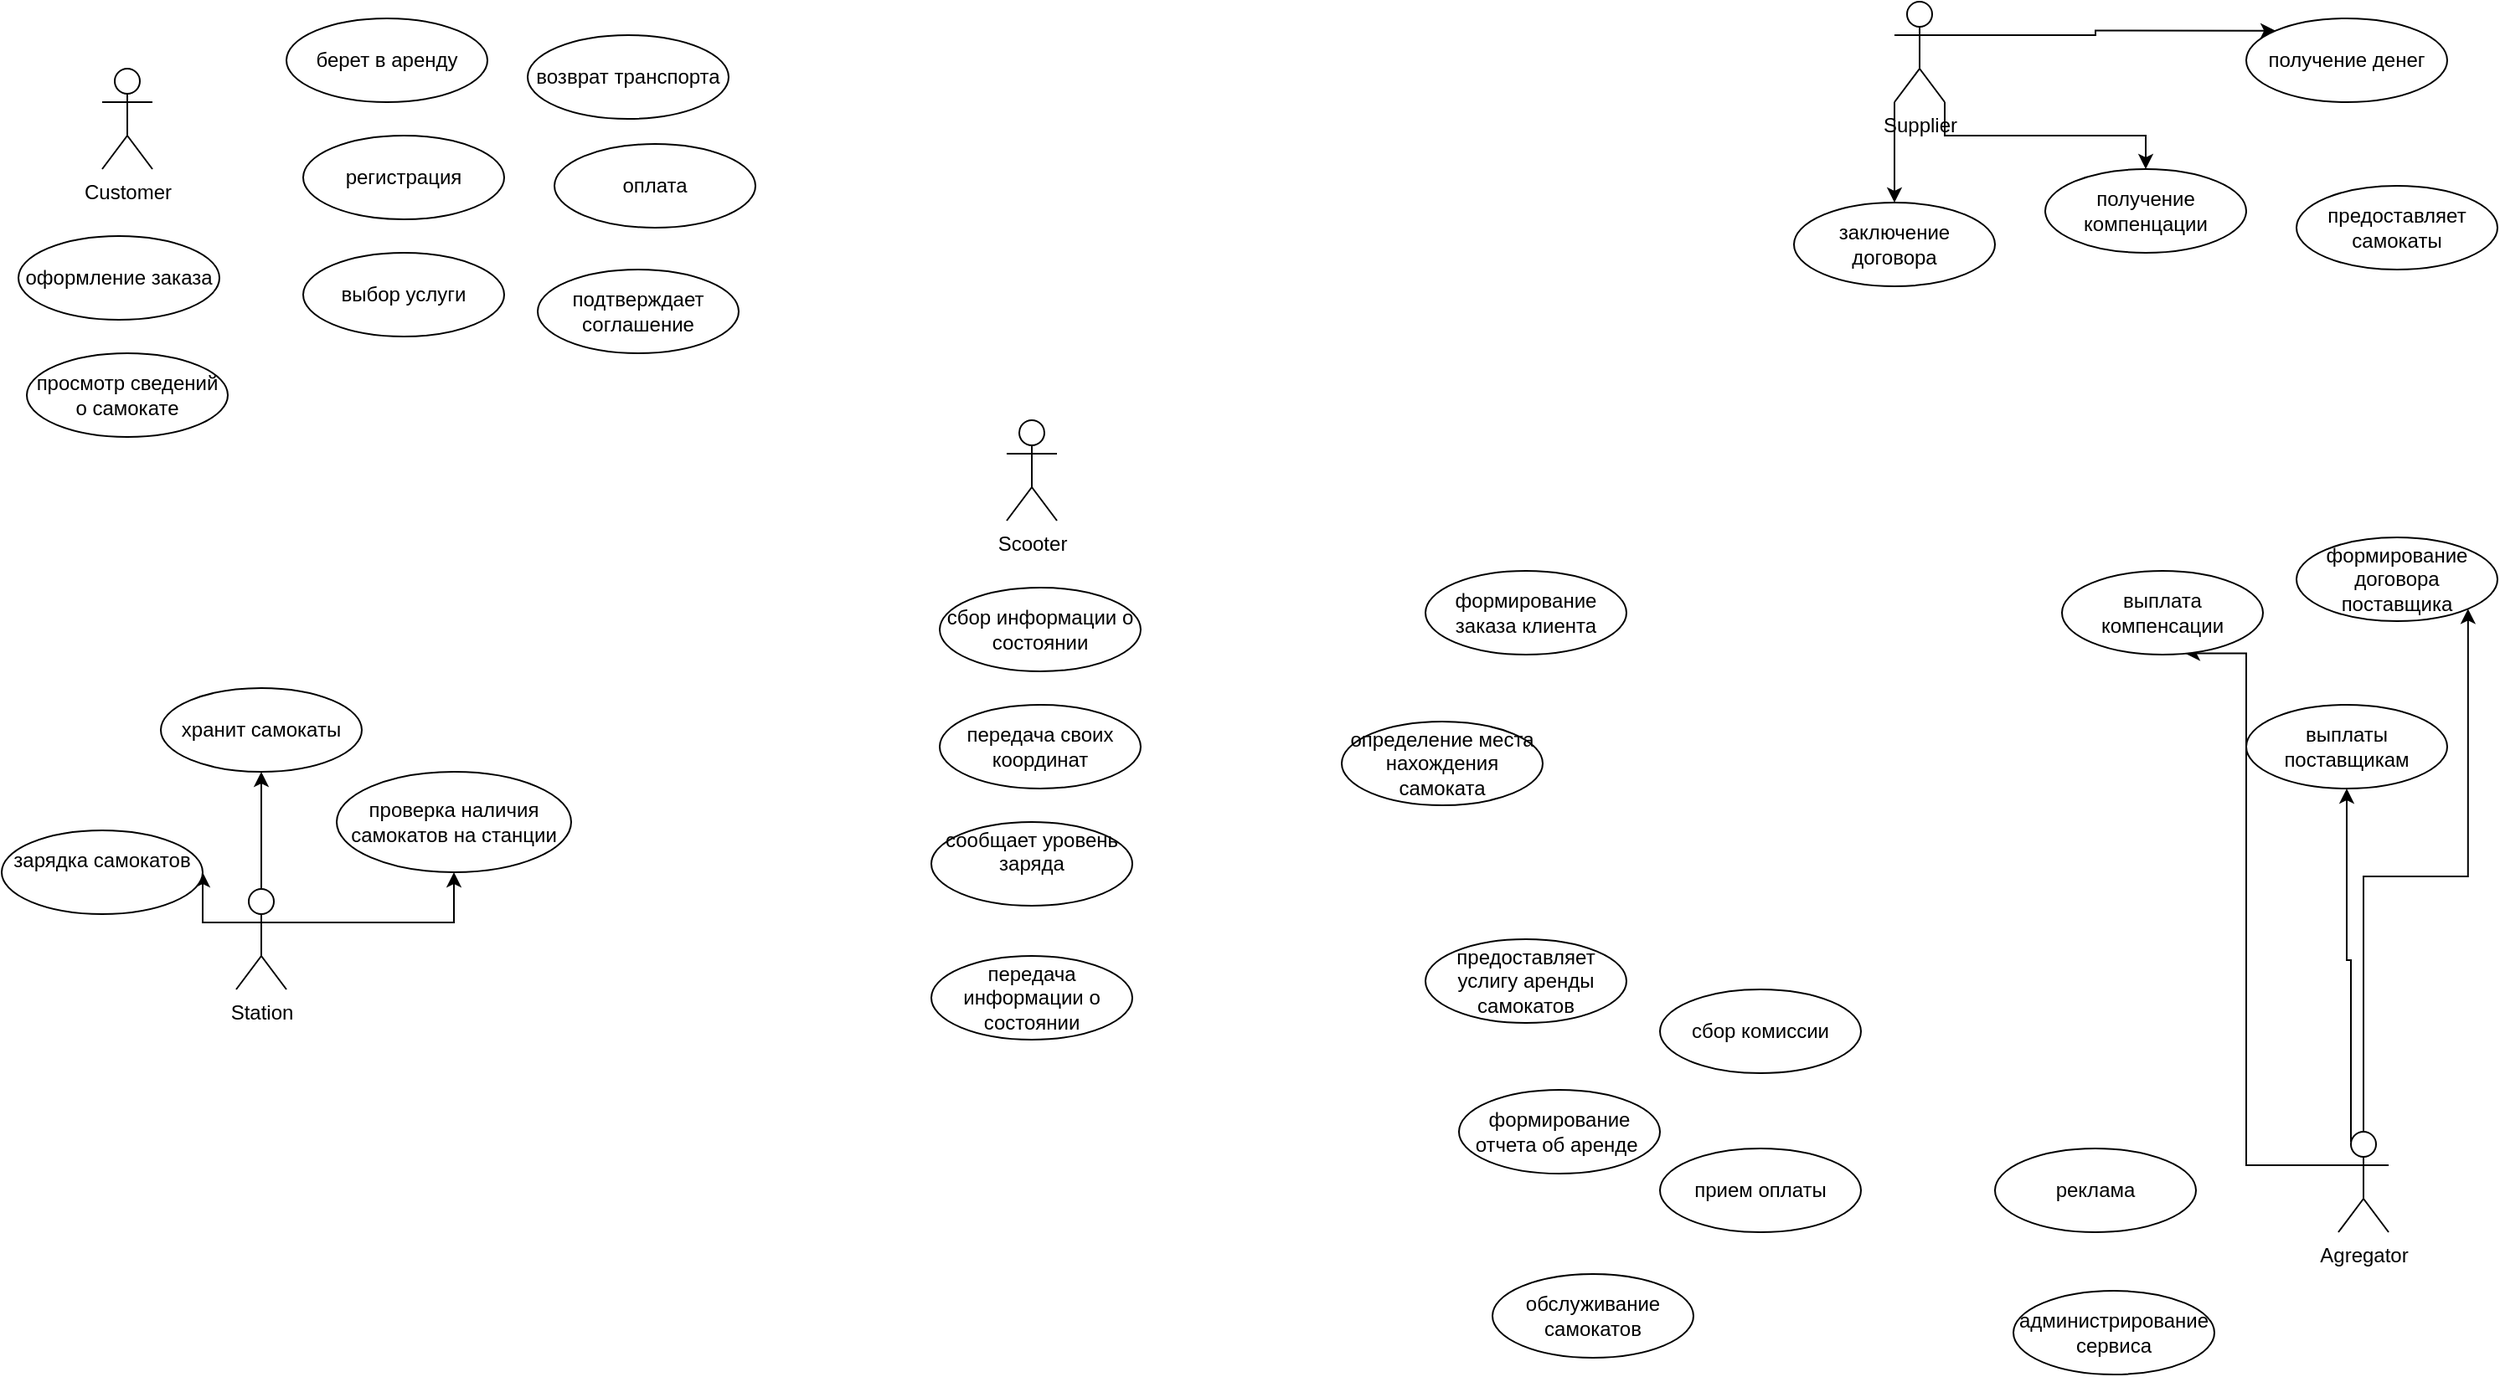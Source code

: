 <mxfile version="15.7.3" type="github">
  <diagram id="Ch4oeuyyo9xlVhsUVESK" name="Page-1">
    <mxGraphModel dx="1673" dy="896" grid="1" gridSize="10" guides="1" tooltips="1" connect="1" arrows="1" fold="1" page="1" pageScale="1" pageWidth="827" pageHeight="1169" math="0" shadow="0">
      <root>
        <mxCell id="0" />
        <mxCell id="1" parent="0" />
        <mxCell id="2kZPS_x7IQmcdGVoXef9-51" style="edgeStyle=orthogonalEdgeStyle;rounded=0;orthogonalLoop=1;jettySize=auto;html=1;exitX=0;exitY=0.333;exitDx=0;exitDy=0;exitPerimeter=0;entryX=0.612;entryY=0.986;entryDx=0;entryDy=0;entryPerimeter=0;" edge="1" parent="1" source="2kZPS_x7IQmcdGVoXef9-1" target="2kZPS_x7IQmcdGVoXef9-41">
          <mxGeometry relative="1" as="geometry">
            <Array as="points">
              <mxPoint x="1380" y="705" />
              <mxPoint x="1380" y="399" />
            </Array>
          </mxGeometry>
        </mxCell>
        <mxCell id="2kZPS_x7IQmcdGVoXef9-52" style="edgeStyle=orthogonalEdgeStyle;rounded=0;orthogonalLoop=1;jettySize=auto;html=1;exitX=0.25;exitY=0.1;exitDx=0;exitDy=0;exitPerimeter=0;" edge="1" parent="1" source="2kZPS_x7IQmcdGVoXef9-1" target="2kZPS_x7IQmcdGVoXef9-38">
          <mxGeometry relative="1" as="geometry" />
        </mxCell>
        <mxCell id="2kZPS_x7IQmcdGVoXef9-53" style="edgeStyle=orthogonalEdgeStyle;rounded=0;orthogonalLoop=1;jettySize=auto;html=1;exitX=0.5;exitY=0;exitDx=0;exitDy=0;exitPerimeter=0;entryX=1;entryY=1;entryDx=0;entryDy=0;" edge="1" parent="1" source="2kZPS_x7IQmcdGVoXef9-1" target="2kZPS_x7IQmcdGVoXef9-44">
          <mxGeometry relative="1" as="geometry" />
        </mxCell>
        <mxCell id="2kZPS_x7IQmcdGVoXef9-1" value="Agregator" style="shape=umlActor;verticalLabelPosition=bottom;verticalAlign=top;html=1;outlineConnect=0;" vertex="1" parent="1">
          <mxGeometry x="1435" y="685" width="30" height="60" as="geometry" />
        </mxCell>
        <mxCell id="2kZPS_x7IQmcdGVoXef9-47" style="edgeStyle=orthogonalEdgeStyle;rounded=0;orthogonalLoop=1;jettySize=auto;html=1;exitX=0;exitY=1;exitDx=0;exitDy=0;exitPerimeter=0;" edge="1" parent="1" source="2kZPS_x7IQmcdGVoXef9-2" target="2kZPS_x7IQmcdGVoXef9-18">
          <mxGeometry relative="1" as="geometry" />
        </mxCell>
        <mxCell id="2kZPS_x7IQmcdGVoXef9-48" style="edgeStyle=orthogonalEdgeStyle;rounded=0;orthogonalLoop=1;jettySize=auto;html=1;exitX=1;exitY=1;exitDx=0;exitDy=0;exitPerimeter=0;" edge="1" parent="1" source="2kZPS_x7IQmcdGVoXef9-2" target="2kZPS_x7IQmcdGVoXef9-40">
          <mxGeometry relative="1" as="geometry" />
        </mxCell>
        <mxCell id="2kZPS_x7IQmcdGVoXef9-49" style="edgeStyle=orthogonalEdgeStyle;rounded=0;orthogonalLoop=1;jettySize=auto;html=1;exitX=1;exitY=0.333;exitDx=0;exitDy=0;exitPerimeter=0;entryX=0;entryY=0;entryDx=0;entryDy=0;" edge="1" parent="1" source="2kZPS_x7IQmcdGVoXef9-2" target="2kZPS_x7IQmcdGVoXef9-19">
          <mxGeometry relative="1" as="geometry" />
        </mxCell>
        <mxCell id="2kZPS_x7IQmcdGVoXef9-2" value="Supplier" style="shape=umlActor;verticalLabelPosition=bottom;verticalAlign=top;html=1;outlineConnect=0;" vertex="1" parent="1">
          <mxGeometry x="1170" y="10" width="30" height="60" as="geometry" />
        </mxCell>
        <mxCell id="2kZPS_x7IQmcdGVoXef9-3" value="Scooter" style="shape=umlActor;verticalLabelPosition=bottom;verticalAlign=top;html=1;outlineConnect=0;" vertex="1" parent="1">
          <mxGeometry x="640" y="260" width="30" height="60" as="geometry" />
        </mxCell>
        <mxCell id="2kZPS_x7IQmcdGVoXef9-4" value="Сustomer&lt;br&gt;" style="shape=umlActor;verticalLabelPosition=bottom;verticalAlign=top;html=1;outlineConnect=0;" vertex="1" parent="1">
          <mxGeometry x="100" y="50" width="30" height="60" as="geometry" />
        </mxCell>
        <mxCell id="2kZPS_x7IQmcdGVoXef9-54" style="edgeStyle=orthogonalEdgeStyle;rounded=0;orthogonalLoop=1;jettySize=auto;html=1;exitX=0;exitY=0.333;exitDx=0;exitDy=0;exitPerimeter=0;" edge="1" parent="1" source="2kZPS_x7IQmcdGVoXef9-5" target="2kZPS_x7IQmcdGVoXef9-32">
          <mxGeometry relative="1" as="geometry" />
        </mxCell>
        <mxCell id="2kZPS_x7IQmcdGVoXef9-55" style="edgeStyle=orthogonalEdgeStyle;rounded=0;orthogonalLoop=1;jettySize=auto;html=1;exitX=0.5;exitY=0;exitDx=0;exitDy=0;exitPerimeter=0;entryX=0.5;entryY=1;entryDx=0;entryDy=0;" edge="1" parent="1" source="2kZPS_x7IQmcdGVoXef9-5" target="2kZPS_x7IQmcdGVoXef9-27">
          <mxGeometry relative="1" as="geometry" />
        </mxCell>
        <mxCell id="2kZPS_x7IQmcdGVoXef9-56" style="edgeStyle=orthogonalEdgeStyle;rounded=0;orthogonalLoop=1;jettySize=auto;html=1;exitX=1;exitY=0.333;exitDx=0;exitDy=0;exitPerimeter=0;" edge="1" parent="1" source="2kZPS_x7IQmcdGVoXef9-5" target="2kZPS_x7IQmcdGVoXef9-33">
          <mxGeometry relative="1" as="geometry" />
        </mxCell>
        <mxCell id="2kZPS_x7IQmcdGVoXef9-5" value="Station" style="shape=umlActor;verticalLabelPosition=bottom;verticalAlign=top;html=1;outlineConnect=0;" vertex="1" parent="1">
          <mxGeometry x="180" y="540" width="30" height="60" as="geometry" />
        </mxCell>
        <mxCell id="2kZPS_x7IQmcdGVoXef9-12" value="берет в аренду" style="ellipse;whiteSpace=wrap;html=1;" vertex="1" parent="1">
          <mxGeometry x="210" y="20" width="120" height="50" as="geometry" />
        </mxCell>
        <mxCell id="2kZPS_x7IQmcdGVoXef9-13" value="возврат транспорта" style="ellipse;whiteSpace=wrap;html=1;" vertex="1" parent="1">
          <mxGeometry x="354" y="30" width="120" height="50" as="geometry" />
        </mxCell>
        <mxCell id="2kZPS_x7IQmcdGVoXef9-14" value="регистрация" style="ellipse;whiteSpace=wrap;html=1;" vertex="1" parent="1">
          <mxGeometry x="220" y="90" width="120" height="50" as="geometry" />
        </mxCell>
        <mxCell id="2kZPS_x7IQmcdGVoXef9-15" value="оплата&lt;br&gt;" style="ellipse;whiteSpace=wrap;html=1;" vertex="1" parent="1">
          <mxGeometry x="370" y="95" width="120" height="50" as="geometry" />
        </mxCell>
        <mxCell id="2kZPS_x7IQmcdGVoXef9-16" value="выбор услуги" style="ellipse;whiteSpace=wrap;html=1;" vertex="1" parent="1">
          <mxGeometry x="220" y="160" width="120" height="50" as="geometry" />
        </mxCell>
        <mxCell id="2kZPS_x7IQmcdGVoXef9-17" value="подтверждает соглашение" style="ellipse;whiteSpace=wrap;html=1;" vertex="1" parent="1">
          <mxGeometry x="360" y="170" width="120" height="50" as="geometry" />
        </mxCell>
        <mxCell id="2kZPS_x7IQmcdGVoXef9-18" value="заключение договора" style="ellipse;whiteSpace=wrap;html=1;" vertex="1" parent="1">
          <mxGeometry x="1110" y="130" width="120" height="50" as="geometry" />
        </mxCell>
        <mxCell id="2kZPS_x7IQmcdGVoXef9-19" value="получение денег" style="ellipse;whiteSpace=wrap;html=1;" vertex="1" parent="1">
          <mxGeometry x="1380" y="20" width="120" height="50" as="geometry" />
        </mxCell>
        <mxCell id="2kZPS_x7IQmcdGVoXef9-20" value="предоставляет самокаты" style="ellipse;whiteSpace=wrap;html=1;" vertex="1" parent="1">
          <mxGeometry x="1410" y="120" width="120" height="50" as="geometry" />
        </mxCell>
        <mxCell id="2kZPS_x7IQmcdGVoXef9-21" value="предоставляет услигу аренды самокатов&lt;br&gt;" style="ellipse;whiteSpace=wrap;html=1;" vertex="1" parent="1">
          <mxGeometry x="890" y="570" width="120" height="50" as="geometry" />
        </mxCell>
        <mxCell id="2kZPS_x7IQmcdGVoXef9-22" value="сбор комиссии" style="ellipse;whiteSpace=wrap;html=1;" vertex="1" parent="1">
          <mxGeometry x="1030" y="600" width="120" height="50" as="geometry" />
        </mxCell>
        <mxCell id="2kZPS_x7IQmcdGVoXef9-23" value="реклама" style="ellipse;whiteSpace=wrap;html=1;" vertex="1" parent="1">
          <mxGeometry x="1230" y="695" width="120" height="50" as="geometry" />
        </mxCell>
        <mxCell id="2kZPS_x7IQmcdGVoXef9-24" value="администрирование сервиса" style="ellipse;whiteSpace=wrap;html=1;" vertex="1" parent="1">
          <mxGeometry x="1241" y="780" width="120" height="50" as="geometry" />
        </mxCell>
        <mxCell id="2kZPS_x7IQmcdGVoXef9-25" value="определение места нахождения самоката" style="ellipse;whiteSpace=wrap;html=1;" vertex="1" parent="1">
          <mxGeometry x="840" y="440" width="120" height="50" as="geometry" />
        </mxCell>
        <mxCell id="2kZPS_x7IQmcdGVoXef9-26" value="обслуживание самокатов&lt;br&gt;" style="ellipse;whiteSpace=wrap;html=1;" vertex="1" parent="1">
          <mxGeometry x="930" y="770" width="120" height="50" as="geometry" />
        </mxCell>
        <mxCell id="2kZPS_x7IQmcdGVoXef9-27" value="хранит самокаты&lt;br&gt;" style="ellipse;whiteSpace=wrap;html=1;" vertex="1" parent="1">
          <mxGeometry x="135" y="420" width="120" height="50" as="geometry" />
        </mxCell>
        <mxCell id="2kZPS_x7IQmcdGVoXef9-28" value="формирование отчета об аренде&amp;nbsp;" style="ellipse;whiteSpace=wrap;html=1;" vertex="1" parent="1">
          <mxGeometry x="910" y="660" width="120" height="50" as="geometry" />
        </mxCell>
        <mxCell id="2kZPS_x7IQmcdGVoXef9-29" value="формирование заказа клиента&lt;br&gt;" style="ellipse;whiteSpace=wrap;html=1;" vertex="1" parent="1">
          <mxGeometry x="890" y="350" width="120" height="50" as="geometry" />
        </mxCell>
        <mxCell id="2kZPS_x7IQmcdGVoXef9-31" value="оформление заказа" style="ellipse;whiteSpace=wrap;html=1;" vertex="1" parent="1">
          <mxGeometry x="50" y="150" width="120" height="50" as="geometry" />
        </mxCell>
        <mxCell id="2kZPS_x7IQmcdGVoXef9-32" value="зарядка самокатов&lt;br&gt;&lt;br&gt;" style="ellipse;whiteSpace=wrap;html=1;" vertex="1" parent="1">
          <mxGeometry x="40" y="505" width="120" height="50" as="geometry" />
        </mxCell>
        <mxCell id="2kZPS_x7IQmcdGVoXef9-33" value="проверка наличия самокатов на станции" style="ellipse;whiteSpace=wrap;html=1;" vertex="1" parent="1">
          <mxGeometry x="240" y="470" width="140" height="60" as="geometry" />
        </mxCell>
        <mxCell id="2kZPS_x7IQmcdGVoXef9-34" value="сбор информации о состоянии&lt;br&gt;" style="ellipse;whiteSpace=wrap;html=1;" vertex="1" parent="1">
          <mxGeometry x="600" y="360" width="120" height="50" as="geometry" />
        </mxCell>
        <mxCell id="2kZPS_x7IQmcdGVoXef9-35" value="передача своих координат&lt;br&gt;" style="ellipse;whiteSpace=wrap;html=1;" vertex="1" parent="1">
          <mxGeometry x="600" y="430" width="120" height="50" as="geometry" />
        </mxCell>
        <mxCell id="2kZPS_x7IQmcdGVoXef9-36" value="сообщает уровень заряда&lt;br&gt;&amp;nbsp;" style="ellipse;whiteSpace=wrap;html=1;" vertex="1" parent="1">
          <mxGeometry x="595" y="500" width="120" height="50" as="geometry" />
        </mxCell>
        <mxCell id="2kZPS_x7IQmcdGVoXef9-37" value="прием оплаты&lt;br&gt;" style="ellipse;whiteSpace=wrap;html=1;" vertex="1" parent="1">
          <mxGeometry x="1030" y="695" width="120" height="50" as="geometry" />
        </mxCell>
        <mxCell id="2kZPS_x7IQmcdGVoXef9-38" value="выплаты поставщикам&lt;br&gt;" style="ellipse;whiteSpace=wrap;html=1;" vertex="1" parent="1">
          <mxGeometry x="1380" y="430" width="120" height="50" as="geometry" />
        </mxCell>
        <mxCell id="2kZPS_x7IQmcdGVoXef9-39" value="просмотр сведений о самокате&lt;br&gt;" style="ellipse;whiteSpace=wrap;html=1;" vertex="1" parent="1">
          <mxGeometry x="55" y="220" width="120" height="50" as="geometry" />
        </mxCell>
        <mxCell id="2kZPS_x7IQmcdGVoXef9-40" value="получение компенцации" style="ellipse;whiteSpace=wrap;html=1;" vertex="1" parent="1">
          <mxGeometry x="1260" y="110" width="120" height="50" as="geometry" />
        </mxCell>
        <mxCell id="2kZPS_x7IQmcdGVoXef9-41" value="выплата компенсации" style="ellipse;whiteSpace=wrap;html=1;" vertex="1" parent="1">
          <mxGeometry x="1270" y="350" width="120" height="50" as="geometry" />
        </mxCell>
        <mxCell id="2kZPS_x7IQmcdGVoXef9-42" value="передача информации о состоянии&lt;br&gt;" style="ellipse;whiteSpace=wrap;html=1;" vertex="1" parent="1">
          <mxGeometry x="595" y="580" width="120" height="50" as="geometry" />
        </mxCell>
        <mxCell id="2kZPS_x7IQmcdGVoXef9-44" value="формирование договора поставщика" style="ellipse;whiteSpace=wrap;html=1;" vertex="1" parent="1">
          <mxGeometry x="1410" y="330" width="120" height="50" as="geometry" />
        </mxCell>
      </root>
    </mxGraphModel>
  </diagram>
</mxfile>
